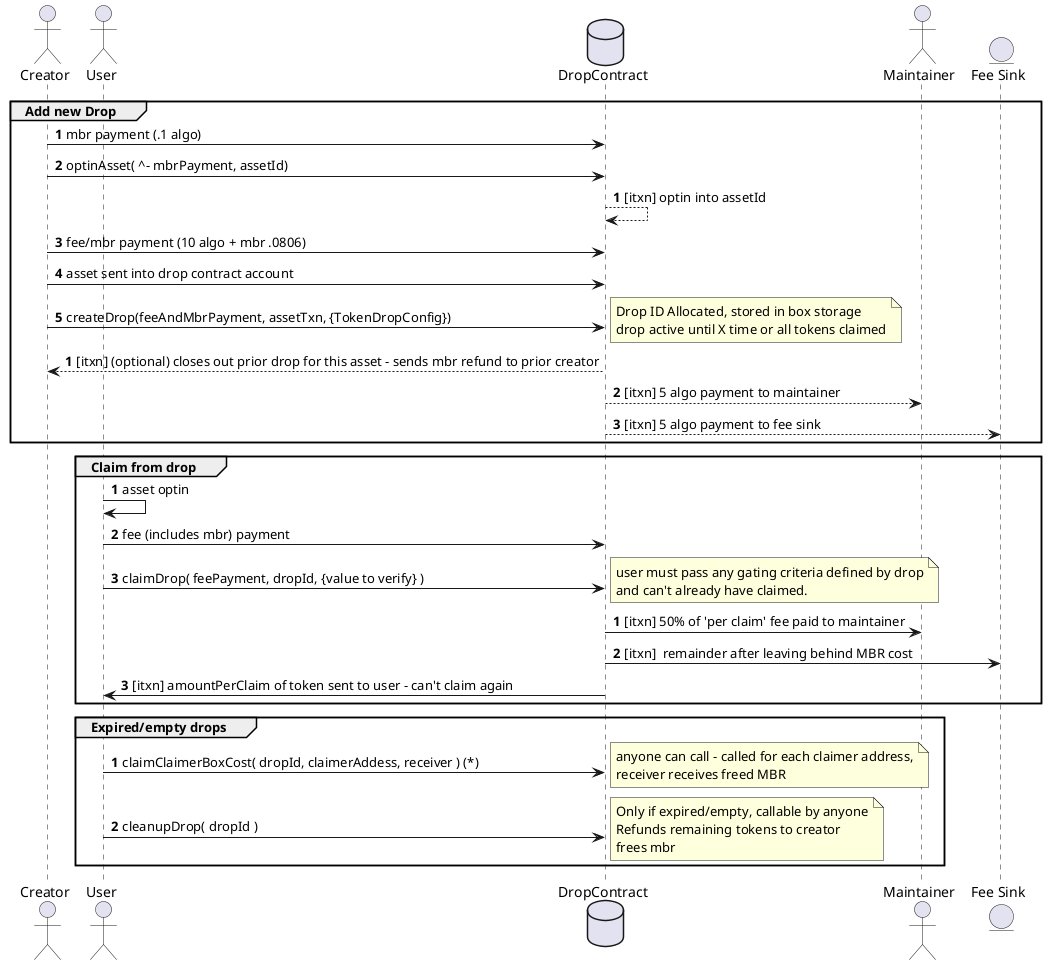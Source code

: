@startuml
actor "Creator" as creator
actor "User" as user
database "DropContract" as drop
actor "Maintainer" as maintainer
entity "Fee Sink" as fee
group Add new Drop
autonumber
creator->drop: mbr payment (.1 algo)
creator->drop: optinAsset( ^- mbrPayment, assetId)
autonumber 1
drop-->drop: [itxn] optin into assetId
autonumber 3
creator->drop: fee/mbr payment (10 algo + mbr .0806)
creator->drop: asset sent into drop contract account
creator->drop: createDrop(feeAndMbrPayment, assetTxn, {TokenDropConfig})
note right: Drop ID Allocated, stored in box storage\ndrop active until X time or all tokens claimed
autonumber 1
drop-->creator: [itxn] (optional) closes out prior drop for this asset - sends mbr refund to prior creator
drop-->maintainer: [itxn] 5 algo payment to maintainer
drop-->fee: [itxn] 5 algo payment to fee sink
end
group Claim from drop
autonumber 1
user -> user: asset optin
user -> drop: fee (includes mbr) payment
user -> drop: claimDrop( feePayment, dropId, {value to verify} )
note right: user must pass any gating criteria defined by drop\nand can't already have claimed.
autonumber 1
drop -> maintainer: [itxn] 50% of 'per claim' fee paid to maintainer
drop -> fee: [itxn]  remainder after leaving behind MBR cost
drop -> user: [itxn] amountPerClaim of token sent to user - can't claim again
end
group Expired/empty drops
autonumber 1
user->drop: claimClaimerBoxCost( dropId, claimerAddess, receiver ) (*)
note right: anyone can call - called for each claimer address,\nreceiver receives freed MBR
user->drop: cleanupDrop( dropId )
note right: Only if expired/empty, callable by anyone\nRefunds remaining tokens to creator\nfrees mbr
end

@enduml


